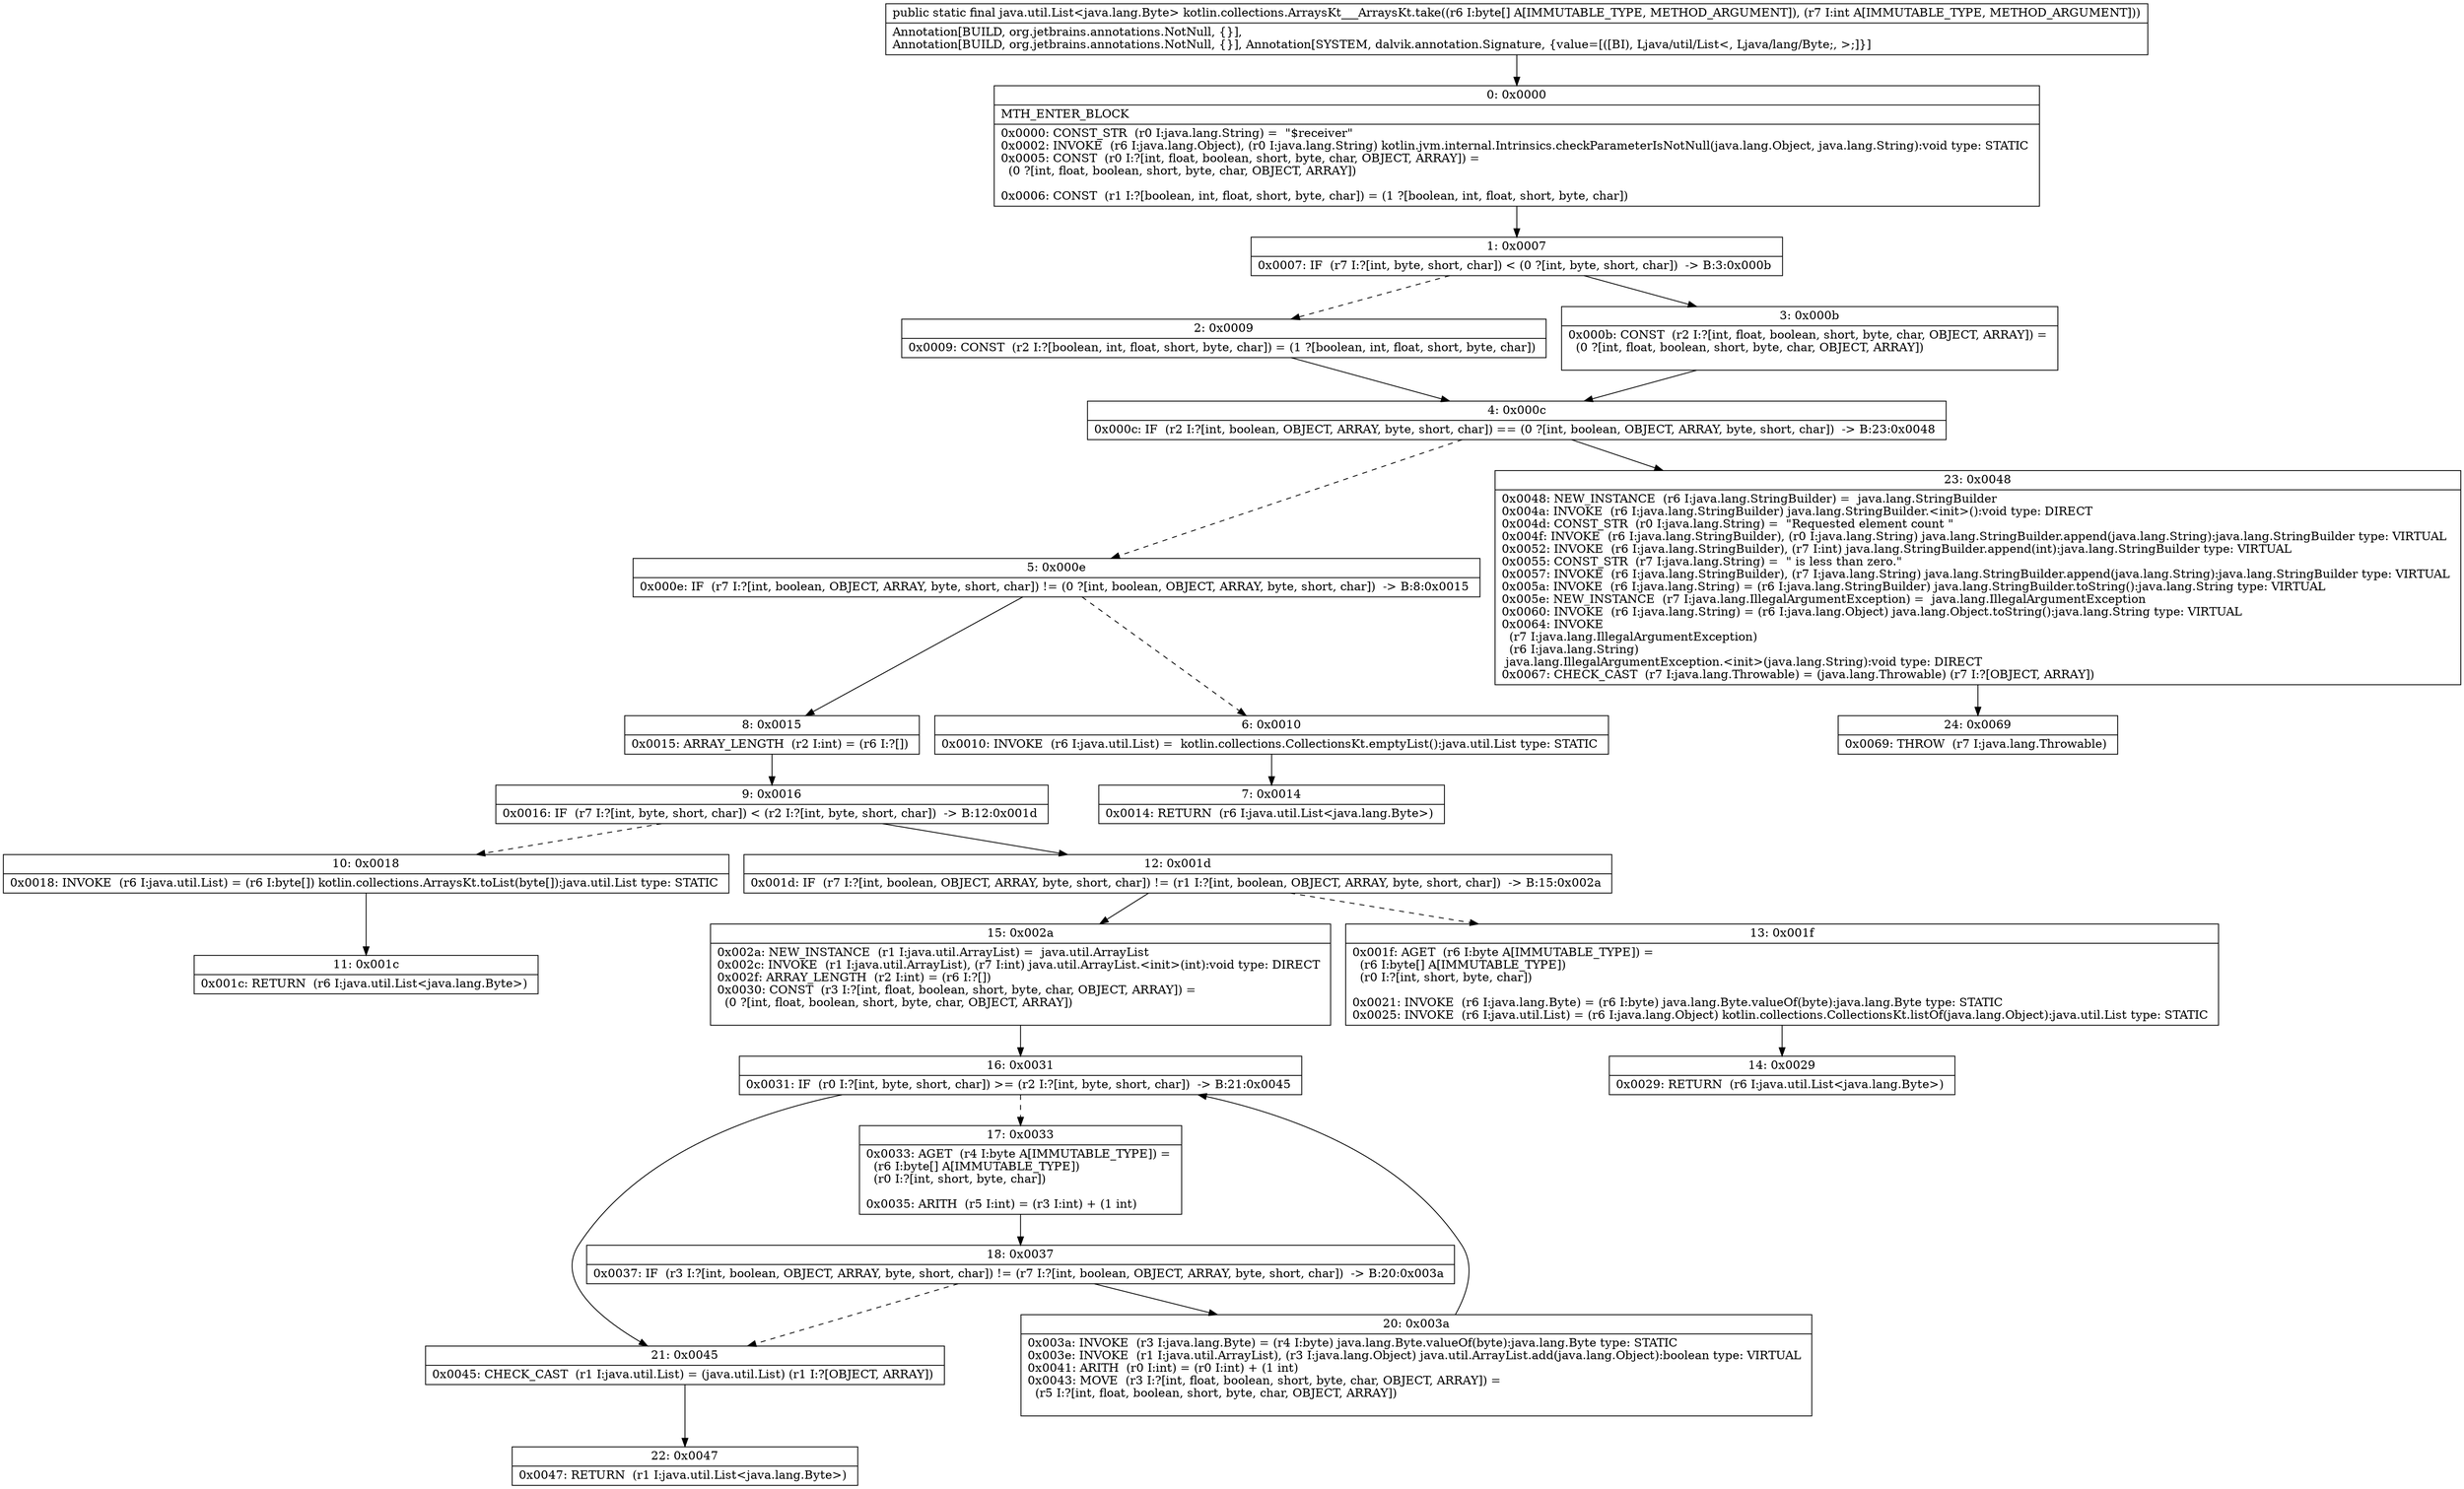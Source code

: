 digraph "CFG forkotlin.collections.ArraysKt___ArraysKt.take([BI)Ljava\/util\/List;" {
Node_0 [shape=record,label="{0\:\ 0x0000|MTH_ENTER_BLOCK\l|0x0000: CONST_STR  (r0 I:java.lang.String) =  \"$receiver\" \l0x0002: INVOKE  (r6 I:java.lang.Object), (r0 I:java.lang.String) kotlin.jvm.internal.Intrinsics.checkParameterIsNotNull(java.lang.Object, java.lang.String):void type: STATIC \l0x0005: CONST  (r0 I:?[int, float, boolean, short, byte, char, OBJECT, ARRAY]) = \l  (0 ?[int, float, boolean, short, byte, char, OBJECT, ARRAY])\l \l0x0006: CONST  (r1 I:?[boolean, int, float, short, byte, char]) = (1 ?[boolean, int, float, short, byte, char]) \l}"];
Node_1 [shape=record,label="{1\:\ 0x0007|0x0007: IF  (r7 I:?[int, byte, short, char]) \< (0 ?[int, byte, short, char])  \-\> B:3:0x000b \l}"];
Node_2 [shape=record,label="{2\:\ 0x0009|0x0009: CONST  (r2 I:?[boolean, int, float, short, byte, char]) = (1 ?[boolean, int, float, short, byte, char]) \l}"];
Node_3 [shape=record,label="{3\:\ 0x000b|0x000b: CONST  (r2 I:?[int, float, boolean, short, byte, char, OBJECT, ARRAY]) = \l  (0 ?[int, float, boolean, short, byte, char, OBJECT, ARRAY])\l \l}"];
Node_4 [shape=record,label="{4\:\ 0x000c|0x000c: IF  (r2 I:?[int, boolean, OBJECT, ARRAY, byte, short, char]) == (0 ?[int, boolean, OBJECT, ARRAY, byte, short, char])  \-\> B:23:0x0048 \l}"];
Node_5 [shape=record,label="{5\:\ 0x000e|0x000e: IF  (r7 I:?[int, boolean, OBJECT, ARRAY, byte, short, char]) != (0 ?[int, boolean, OBJECT, ARRAY, byte, short, char])  \-\> B:8:0x0015 \l}"];
Node_6 [shape=record,label="{6\:\ 0x0010|0x0010: INVOKE  (r6 I:java.util.List) =  kotlin.collections.CollectionsKt.emptyList():java.util.List type: STATIC \l}"];
Node_7 [shape=record,label="{7\:\ 0x0014|0x0014: RETURN  (r6 I:java.util.List\<java.lang.Byte\>) \l}"];
Node_8 [shape=record,label="{8\:\ 0x0015|0x0015: ARRAY_LENGTH  (r2 I:int) = (r6 I:?[]) \l}"];
Node_9 [shape=record,label="{9\:\ 0x0016|0x0016: IF  (r7 I:?[int, byte, short, char]) \< (r2 I:?[int, byte, short, char])  \-\> B:12:0x001d \l}"];
Node_10 [shape=record,label="{10\:\ 0x0018|0x0018: INVOKE  (r6 I:java.util.List) = (r6 I:byte[]) kotlin.collections.ArraysKt.toList(byte[]):java.util.List type: STATIC \l}"];
Node_11 [shape=record,label="{11\:\ 0x001c|0x001c: RETURN  (r6 I:java.util.List\<java.lang.Byte\>) \l}"];
Node_12 [shape=record,label="{12\:\ 0x001d|0x001d: IF  (r7 I:?[int, boolean, OBJECT, ARRAY, byte, short, char]) != (r1 I:?[int, boolean, OBJECT, ARRAY, byte, short, char])  \-\> B:15:0x002a \l}"];
Node_13 [shape=record,label="{13\:\ 0x001f|0x001f: AGET  (r6 I:byte A[IMMUTABLE_TYPE]) = \l  (r6 I:byte[] A[IMMUTABLE_TYPE])\l  (r0 I:?[int, short, byte, char])\l \l0x0021: INVOKE  (r6 I:java.lang.Byte) = (r6 I:byte) java.lang.Byte.valueOf(byte):java.lang.Byte type: STATIC \l0x0025: INVOKE  (r6 I:java.util.List) = (r6 I:java.lang.Object) kotlin.collections.CollectionsKt.listOf(java.lang.Object):java.util.List type: STATIC \l}"];
Node_14 [shape=record,label="{14\:\ 0x0029|0x0029: RETURN  (r6 I:java.util.List\<java.lang.Byte\>) \l}"];
Node_15 [shape=record,label="{15\:\ 0x002a|0x002a: NEW_INSTANCE  (r1 I:java.util.ArrayList) =  java.util.ArrayList \l0x002c: INVOKE  (r1 I:java.util.ArrayList), (r7 I:int) java.util.ArrayList.\<init\>(int):void type: DIRECT \l0x002f: ARRAY_LENGTH  (r2 I:int) = (r6 I:?[]) \l0x0030: CONST  (r3 I:?[int, float, boolean, short, byte, char, OBJECT, ARRAY]) = \l  (0 ?[int, float, boolean, short, byte, char, OBJECT, ARRAY])\l \l}"];
Node_16 [shape=record,label="{16\:\ 0x0031|0x0031: IF  (r0 I:?[int, byte, short, char]) \>= (r2 I:?[int, byte, short, char])  \-\> B:21:0x0045 \l}"];
Node_17 [shape=record,label="{17\:\ 0x0033|0x0033: AGET  (r4 I:byte A[IMMUTABLE_TYPE]) = \l  (r6 I:byte[] A[IMMUTABLE_TYPE])\l  (r0 I:?[int, short, byte, char])\l \l0x0035: ARITH  (r5 I:int) = (r3 I:int) + (1 int) \l}"];
Node_18 [shape=record,label="{18\:\ 0x0037|0x0037: IF  (r3 I:?[int, boolean, OBJECT, ARRAY, byte, short, char]) != (r7 I:?[int, boolean, OBJECT, ARRAY, byte, short, char])  \-\> B:20:0x003a \l}"];
Node_20 [shape=record,label="{20\:\ 0x003a|0x003a: INVOKE  (r3 I:java.lang.Byte) = (r4 I:byte) java.lang.Byte.valueOf(byte):java.lang.Byte type: STATIC \l0x003e: INVOKE  (r1 I:java.util.ArrayList), (r3 I:java.lang.Object) java.util.ArrayList.add(java.lang.Object):boolean type: VIRTUAL \l0x0041: ARITH  (r0 I:int) = (r0 I:int) + (1 int) \l0x0043: MOVE  (r3 I:?[int, float, boolean, short, byte, char, OBJECT, ARRAY]) = \l  (r5 I:?[int, float, boolean, short, byte, char, OBJECT, ARRAY])\l \l}"];
Node_21 [shape=record,label="{21\:\ 0x0045|0x0045: CHECK_CAST  (r1 I:java.util.List) = (java.util.List) (r1 I:?[OBJECT, ARRAY]) \l}"];
Node_22 [shape=record,label="{22\:\ 0x0047|0x0047: RETURN  (r1 I:java.util.List\<java.lang.Byte\>) \l}"];
Node_23 [shape=record,label="{23\:\ 0x0048|0x0048: NEW_INSTANCE  (r6 I:java.lang.StringBuilder) =  java.lang.StringBuilder \l0x004a: INVOKE  (r6 I:java.lang.StringBuilder) java.lang.StringBuilder.\<init\>():void type: DIRECT \l0x004d: CONST_STR  (r0 I:java.lang.String) =  \"Requested element count \" \l0x004f: INVOKE  (r6 I:java.lang.StringBuilder), (r0 I:java.lang.String) java.lang.StringBuilder.append(java.lang.String):java.lang.StringBuilder type: VIRTUAL \l0x0052: INVOKE  (r6 I:java.lang.StringBuilder), (r7 I:int) java.lang.StringBuilder.append(int):java.lang.StringBuilder type: VIRTUAL \l0x0055: CONST_STR  (r7 I:java.lang.String) =  \" is less than zero.\" \l0x0057: INVOKE  (r6 I:java.lang.StringBuilder), (r7 I:java.lang.String) java.lang.StringBuilder.append(java.lang.String):java.lang.StringBuilder type: VIRTUAL \l0x005a: INVOKE  (r6 I:java.lang.String) = (r6 I:java.lang.StringBuilder) java.lang.StringBuilder.toString():java.lang.String type: VIRTUAL \l0x005e: NEW_INSTANCE  (r7 I:java.lang.IllegalArgumentException) =  java.lang.IllegalArgumentException \l0x0060: INVOKE  (r6 I:java.lang.String) = (r6 I:java.lang.Object) java.lang.Object.toString():java.lang.String type: VIRTUAL \l0x0064: INVOKE  \l  (r7 I:java.lang.IllegalArgumentException)\l  (r6 I:java.lang.String)\l java.lang.IllegalArgumentException.\<init\>(java.lang.String):void type: DIRECT \l0x0067: CHECK_CAST  (r7 I:java.lang.Throwable) = (java.lang.Throwable) (r7 I:?[OBJECT, ARRAY]) \l}"];
Node_24 [shape=record,label="{24\:\ 0x0069|0x0069: THROW  (r7 I:java.lang.Throwable) \l}"];
MethodNode[shape=record,label="{public static final java.util.List\<java.lang.Byte\> kotlin.collections.ArraysKt___ArraysKt.take((r6 I:byte[] A[IMMUTABLE_TYPE, METHOD_ARGUMENT]), (r7 I:int A[IMMUTABLE_TYPE, METHOD_ARGUMENT]))  | Annotation[BUILD, org.jetbrains.annotations.NotNull, \{\}], \lAnnotation[BUILD, org.jetbrains.annotations.NotNull, \{\}], Annotation[SYSTEM, dalvik.annotation.Signature, \{value=[([BI), Ljava\/util\/List\<, Ljava\/lang\/Byte;, \>;]\}]\l}"];
MethodNode -> Node_0;
Node_0 -> Node_1;
Node_1 -> Node_2[style=dashed];
Node_1 -> Node_3;
Node_2 -> Node_4;
Node_3 -> Node_4;
Node_4 -> Node_5[style=dashed];
Node_4 -> Node_23;
Node_5 -> Node_6[style=dashed];
Node_5 -> Node_8;
Node_6 -> Node_7;
Node_8 -> Node_9;
Node_9 -> Node_10[style=dashed];
Node_9 -> Node_12;
Node_10 -> Node_11;
Node_12 -> Node_13[style=dashed];
Node_12 -> Node_15;
Node_13 -> Node_14;
Node_15 -> Node_16;
Node_16 -> Node_17[style=dashed];
Node_16 -> Node_21;
Node_17 -> Node_18;
Node_18 -> Node_20;
Node_18 -> Node_21[style=dashed];
Node_20 -> Node_16;
Node_21 -> Node_22;
Node_23 -> Node_24;
}


